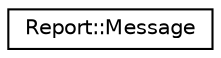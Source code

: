 digraph "Graphical Class Hierarchy"
{
  edge [fontname="Helvetica",fontsize="10",labelfontname="Helvetica",labelfontsize="10"];
  node [fontname="Helvetica",fontsize="10",shape=record];
  rankdir="LR";
  Node1 [label="Report::Message",height=0.2,width=0.4,color="black", fillcolor="white", style="filled",URL="$classaworx_1_1lib_1_1Report_1_1Message.html"];
}


